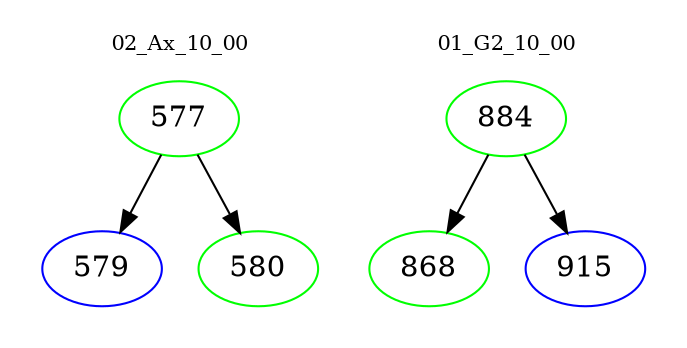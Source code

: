 digraph{
subgraph cluster_0 {
color = white
label = "02_Ax_10_00";
fontsize=10;
T0_577 [label="577", color="green"]
T0_577 -> T0_579 [color="black"]
T0_579 [label="579", color="blue"]
T0_577 -> T0_580 [color="black"]
T0_580 [label="580", color="green"]
}
subgraph cluster_1 {
color = white
label = "01_G2_10_00";
fontsize=10;
T1_884 [label="884", color="green"]
T1_884 -> T1_868 [color="black"]
T1_868 [label="868", color="green"]
T1_884 -> T1_915 [color="black"]
T1_915 [label="915", color="blue"]
}
}
